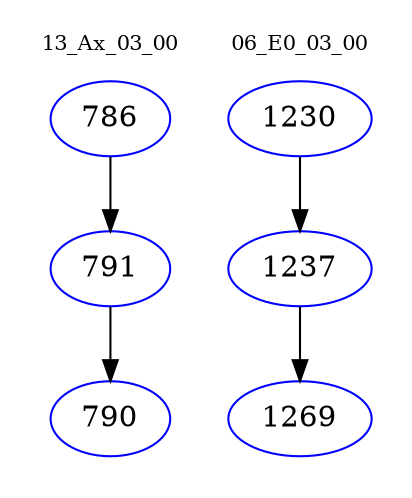 digraph{
subgraph cluster_0 {
color = white
label = "13_Ax_03_00";
fontsize=10;
T0_786 [label="786", color="blue"]
T0_786 -> T0_791 [color="black"]
T0_791 [label="791", color="blue"]
T0_791 -> T0_790 [color="black"]
T0_790 [label="790", color="blue"]
}
subgraph cluster_1 {
color = white
label = "06_E0_03_00";
fontsize=10;
T1_1230 [label="1230", color="blue"]
T1_1230 -> T1_1237 [color="black"]
T1_1237 [label="1237", color="blue"]
T1_1237 -> T1_1269 [color="black"]
T1_1269 [label="1269", color="blue"]
}
}
